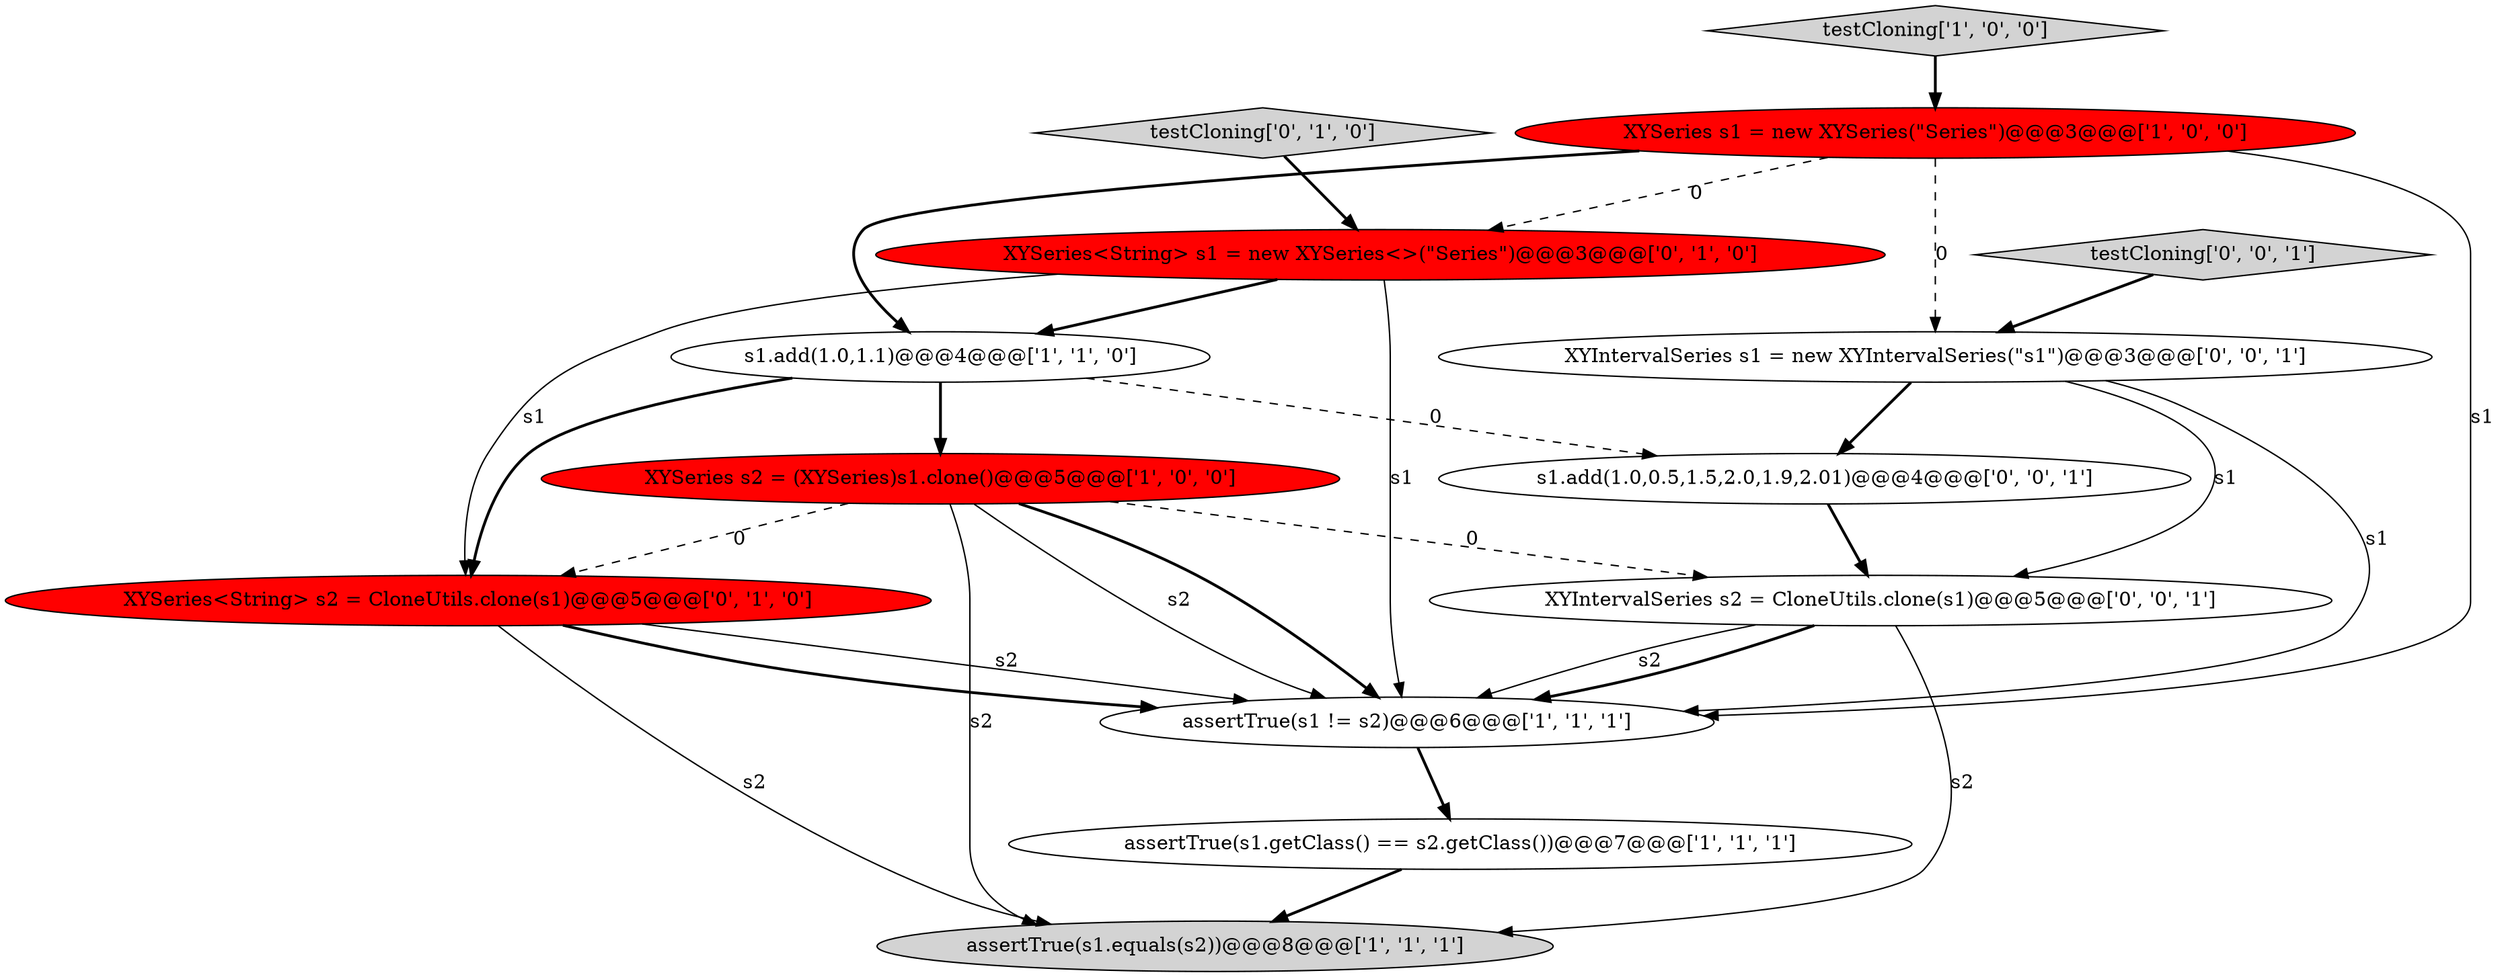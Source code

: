 digraph {
5 [style = filled, label = "assertTrue(s1.equals(s2))@@@8@@@['1', '1', '1']", fillcolor = lightgray, shape = ellipse image = "AAA0AAABBB1BBB"];
6 [style = filled, label = "testCloning['1', '0', '0']", fillcolor = lightgray, shape = diamond image = "AAA0AAABBB1BBB"];
12 [style = filled, label = "testCloning['0', '0', '1']", fillcolor = lightgray, shape = diamond image = "AAA0AAABBB3BBB"];
11 [style = filled, label = "s1.add(1.0,0.5,1.5,2.0,1.9,2.01)@@@4@@@['0', '0', '1']", fillcolor = white, shape = ellipse image = "AAA0AAABBB3BBB"];
9 [style = filled, label = "XYSeries<String> s2 = CloneUtils.clone(s1)@@@5@@@['0', '1', '0']", fillcolor = red, shape = ellipse image = "AAA1AAABBB2BBB"];
0 [style = filled, label = "assertTrue(s1.getClass() == s2.getClass())@@@7@@@['1', '1', '1']", fillcolor = white, shape = ellipse image = "AAA0AAABBB1BBB"];
13 [style = filled, label = "XYIntervalSeries s2 = CloneUtils.clone(s1)@@@5@@@['0', '0', '1']", fillcolor = white, shape = ellipse image = "AAA0AAABBB3BBB"];
2 [style = filled, label = "XYSeries s2 = (XYSeries)s1.clone()@@@5@@@['1', '0', '0']", fillcolor = red, shape = ellipse image = "AAA1AAABBB1BBB"];
4 [style = filled, label = "assertTrue(s1 != s2)@@@6@@@['1', '1', '1']", fillcolor = white, shape = ellipse image = "AAA0AAABBB1BBB"];
8 [style = filled, label = "XYSeries<String> s1 = new XYSeries<>(\"Series\")@@@3@@@['0', '1', '0']", fillcolor = red, shape = ellipse image = "AAA1AAABBB2BBB"];
3 [style = filled, label = "s1.add(1.0,1.1)@@@4@@@['1', '1', '0']", fillcolor = white, shape = ellipse image = "AAA0AAABBB1BBB"];
7 [style = filled, label = "testCloning['0', '1', '0']", fillcolor = lightgray, shape = diamond image = "AAA0AAABBB2BBB"];
10 [style = filled, label = "XYIntervalSeries s1 = new XYIntervalSeries(\"s1\")@@@3@@@['0', '0', '1']", fillcolor = white, shape = ellipse image = "AAA0AAABBB3BBB"];
1 [style = filled, label = "XYSeries s1 = new XYSeries(\"Series\")@@@3@@@['1', '0', '0']", fillcolor = red, shape = ellipse image = "AAA1AAABBB1BBB"];
8->9 [style = solid, label="s1"];
2->5 [style = solid, label="s2"];
2->4 [style = solid, label="s2"];
13->4 [style = solid, label="s2"];
9->4 [style = bold, label=""];
8->3 [style = bold, label=""];
1->3 [style = bold, label=""];
9->4 [style = solid, label="s2"];
13->5 [style = solid, label="s2"];
1->10 [style = dashed, label="0"];
7->8 [style = bold, label=""];
2->4 [style = bold, label=""];
8->4 [style = solid, label="s1"];
4->0 [style = bold, label=""];
10->4 [style = solid, label="s1"];
3->9 [style = bold, label=""];
6->1 [style = bold, label=""];
9->5 [style = solid, label="s2"];
12->10 [style = bold, label=""];
10->11 [style = bold, label=""];
3->2 [style = bold, label=""];
1->4 [style = solid, label="s1"];
2->9 [style = dashed, label="0"];
2->13 [style = dashed, label="0"];
11->13 [style = bold, label=""];
10->13 [style = solid, label="s1"];
1->8 [style = dashed, label="0"];
3->11 [style = dashed, label="0"];
0->5 [style = bold, label=""];
13->4 [style = bold, label=""];
}
